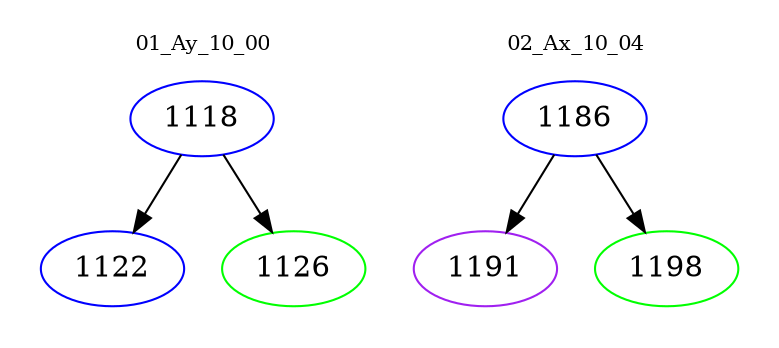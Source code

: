 digraph{
subgraph cluster_0 {
color = white
label = "01_Ay_10_00";
fontsize=10;
T0_1118 [label="1118", color="blue"]
T0_1118 -> T0_1122 [color="black"]
T0_1122 [label="1122", color="blue"]
T0_1118 -> T0_1126 [color="black"]
T0_1126 [label="1126", color="green"]
}
subgraph cluster_1 {
color = white
label = "02_Ax_10_04";
fontsize=10;
T1_1186 [label="1186", color="blue"]
T1_1186 -> T1_1191 [color="black"]
T1_1191 [label="1191", color="purple"]
T1_1186 -> T1_1198 [color="black"]
T1_1198 [label="1198", color="green"]
}
}
